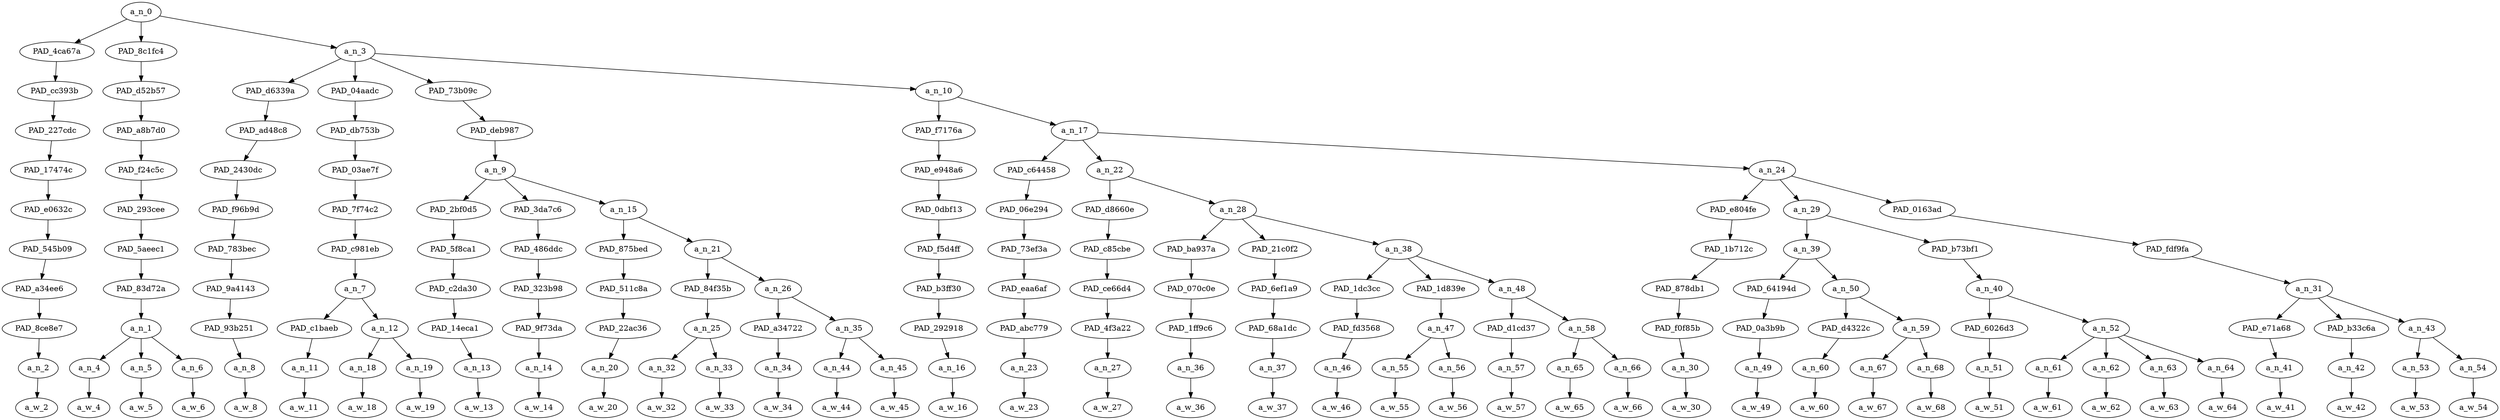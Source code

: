 strict digraph "" {
	a_n_0	[div_dir=1,
		index=0,
		level=10,
		pos="4.863908179012346,10!",
		text_span="[0, 1, 2, 3, 4, 5, 6, 7, 8, 9, 10, 11, 12, 13, 14, 15, 16, 17, 18, 19, 20, 21, 22, 23, 24, 25, 26, 27, 28, 29, 30, 31, 32, 33, 34, \
35, 36, 37, 38, 39, 40]",
		value=1.00000002];
	PAD_4ca67a	[div_dir=-1,
		index=1,
		level=9,
		pos="3.0,9!",
		text_span="[3]",
		value=0.01654829];
	a_n_0 -> PAD_4ca67a;
	PAD_8c1fc4	[div_dir=1,
		index=0,
		level=9,
		pos="1.0,9!",
		text_span="[0, 1, 2]",
		value=0.11096536];
	a_n_0 -> PAD_8c1fc4;
	a_n_3	[div_dir=1,
		index=2,
		level=9,
		pos="10.591724537037036,9!",
		text_span="[4, 5, 6, 7, 8, 9, 10, 11, 12, 13, 14, 15, 16, 17, 18, 19, 20, 21, 22, 23, 24, 25, 26, 27, 28, 29, 30, 31, 32, 33, 34, 35, 36, 37, \
38, 39, 40]",
		value=0.87238972];
	a_n_0 -> a_n_3;
	PAD_cc393b	[div_dir=-1,
		index=1,
		level=8,
		pos="3.0,8!",
		text_span="[3]",
		value=0.01654829];
	PAD_4ca67a -> PAD_cc393b;
	PAD_227cdc	[div_dir=-1,
		index=1,
		level=7,
		pos="3.0,7!",
		text_span="[3]",
		value=0.01654829];
	PAD_cc393b -> PAD_227cdc;
	PAD_17474c	[div_dir=-1,
		index=1,
		level=6,
		pos="3.0,6!",
		text_span="[3]",
		value=0.01654829];
	PAD_227cdc -> PAD_17474c;
	PAD_e0632c	[div_dir=-1,
		index=1,
		level=5,
		pos="3.0,5!",
		text_span="[3]",
		value=0.01654829];
	PAD_17474c -> PAD_e0632c;
	PAD_545b09	[div_dir=-1,
		index=1,
		level=4,
		pos="3.0,4!",
		text_span="[3]",
		value=0.01654829];
	PAD_e0632c -> PAD_545b09;
	PAD_a34ee6	[div_dir=-1,
		index=1,
		level=3,
		pos="3.0,3!",
		text_span="[3]",
		value=0.01654829];
	PAD_545b09 -> PAD_a34ee6;
	PAD_8ce8e7	[div_dir=-1,
		index=1,
		level=2,
		pos="3.0,2!",
		text_span="[3]",
		value=0.01654829];
	PAD_a34ee6 -> PAD_8ce8e7;
	a_n_2	[div_dir=-1,
		index=3,
		level=1,
		pos="3.0,1!",
		text_span="[3]",
		value=0.01654829];
	PAD_8ce8e7 -> a_n_2;
	a_w_2	[div_dir=0,
		index=3,
		level=0,
		pos="3,0!",
		text_span="[3]",
		value=i];
	a_n_2 -> a_w_2;
	PAD_d52b57	[div_dir=1,
		index=0,
		level=8,
		pos="1.0,8!",
		text_span="[0, 1, 2]",
		value=0.11096536];
	PAD_8c1fc4 -> PAD_d52b57;
	PAD_a8b7d0	[div_dir=1,
		index=0,
		level=7,
		pos="1.0,7!",
		text_span="[0, 1, 2]",
		value=0.11096536];
	PAD_d52b57 -> PAD_a8b7d0;
	PAD_f24c5c	[div_dir=1,
		index=0,
		level=6,
		pos="1.0,6!",
		text_span="[0, 1, 2]",
		value=0.11096536];
	PAD_a8b7d0 -> PAD_f24c5c;
	PAD_293cee	[div_dir=1,
		index=0,
		level=5,
		pos="1.0,5!",
		text_span="[0, 1, 2]",
		value=0.11096536];
	PAD_f24c5c -> PAD_293cee;
	PAD_5aeec1	[div_dir=1,
		index=0,
		level=4,
		pos="1.0,4!",
		text_span="[0, 1, 2]",
		value=0.11096536];
	PAD_293cee -> PAD_5aeec1;
	PAD_83d72a	[div_dir=1,
		index=0,
		level=3,
		pos="1.0,3!",
		text_span="[0, 1, 2]",
		value=0.11096536];
	PAD_5aeec1 -> PAD_83d72a;
	a_n_1	[div_dir=1,
		index=0,
		level=2,
		pos="1.0,2!",
		text_span="[0, 1, 2]",
		value=0.11096536];
	PAD_83d72a -> a_n_1;
	a_n_4	[div_dir=1,
		index=0,
		level=1,
		pos="0.0,1!",
		text_span="[0]",
		value=0.03267851];
	a_n_1 -> a_n_4;
	a_n_5	[div_dir=1,
		index=1,
		level=1,
		pos="1.0,1!",
		text_span="[1]",
		value=0.04287036];
	a_n_1 -> a_n_5;
	a_n_6	[div_dir=1,
		index=2,
		level=1,
		pos="2.0,1!",
		text_span="[2]",
		value=0.03502339];
	a_n_1 -> a_n_6;
	a_w_4	[div_dir=0,
		index=0,
		level=0,
		pos="0,0!",
		text_span="[0]",
		value="<user>"];
	a_n_4 -> a_w_4;
	a_w_5	[div_dir=0,
		index=1,
		level=0,
		pos="1,0!",
		text_span="[1]",
		value="<user>1"];
	a_n_5 -> a_w_5;
	a_w_6	[div_dir=0,
		index=2,
		level=0,
		pos="2,0!",
		text_span="[2]",
		value="<user>2"];
	a_n_6 -> a_w_6;
	PAD_d6339a	[div_dir=1,
		index=3,
		level=8,
		pos="7.0,8!",
		text_span="[7]",
		value=0.01634907];
	a_n_3 -> PAD_d6339a;
	PAD_04aadc	[div_dir=-1,
		index=2,
		level=8,
		pos="4.75,8!",
		text_span="[4, 5, 6]",
		value=0.06390314];
	a_n_3 -> PAD_04aadc;
	PAD_73b09c	[div_dir=1,
		index=4,
		level=8,
		pos="9.4375,8!",
		text_span="[8, 9, 10, 11, 12, 13, 14, 15]",
		value=0.28337538];
	a_n_3 -> PAD_73b09c;
	a_n_10	[div_dir=-1,
		index=5,
		level=8,
		pos="21.179398148148145,8!",
		text_span="[16, 17, 18, 19, 20, 21, 22, 23, 24, 25, 26, 27, 28, 29, 30, 31, 32, 33, 34, 35, 36, 37, 38, 39, 40]",
		value=0.50869829];
	a_n_3 -> a_n_10;
	PAD_ad48c8	[div_dir=1,
		index=3,
		level=7,
		pos="7.0,7!",
		text_span="[7]",
		value=0.01634907];
	PAD_d6339a -> PAD_ad48c8;
	PAD_2430dc	[div_dir=1,
		index=3,
		level=6,
		pos="7.0,6!",
		text_span="[7]",
		value=0.01634907];
	PAD_ad48c8 -> PAD_2430dc;
	PAD_f96b9d	[div_dir=1,
		index=3,
		level=5,
		pos="7.0,5!",
		text_span="[7]",
		value=0.01634907];
	PAD_2430dc -> PAD_f96b9d;
	PAD_783bec	[div_dir=1,
		index=3,
		level=4,
		pos="7.0,4!",
		text_span="[7]",
		value=0.01634907];
	PAD_f96b9d -> PAD_783bec;
	PAD_9a4143	[div_dir=1,
		index=3,
		level=3,
		pos="7.0,3!",
		text_span="[7]",
		value=0.01634907];
	PAD_783bec -> PAD_9a4143;
	PAD_93b251	[div_dir=1,
		index=4,
		level=2,
		pos="7.0,2!",
		text_span="[7]",
		value=0.01634907];
	PAD_9a4143 -> PAD_93b251;
	a_n_8	[div_dir=1,
		index=7,
		level=1,
		pos="7.0,1!",
		text_span="[7]",
		value=0.01634907];
	PAD_93b251 -> a_n_8;
	a_w_8	[div_dir=0,
		index=7,
		level=0,
		pos="7,0!",
		text_span="[7]",
		value=and];
	a_n_8 -> a_w_8;
	PAD_db753b	[div_dir=-1,
		index=2,
		level=7,
		pos="4.75,7!",
		text_span="[4, 5, 6]",
		value=0.06390314];
	PAD_04aadc -> PAD_db753b;
	PAD_03ae7f	[div_dir=-1,
		index=2,
		level=6,
		pos="4.75,6!",
		text_span="[4, 5, 6]",
		value=0.06390314];
	PAD_db753b -> PAD_03ae7f;
	PAD_7f74c2	[div_dir=-1,
		index=2,
		level=5,
		pos="4.75,5!",
		text_span="[4, 5, 6]",
		value=0.06390314];
	PAD_03ae7f -> PAD_7f74c2;
	PAD_c981eb	[div_dir=-1,
		index=2,
		level=4,
		pos="4.75,4!",
		text_span="[4, 5, 6]",
		value=0.06390314];
	PAD_7f74c2 -> PAD_c981eb;
	a_n_7	[div_dir=-1,
		index=2,
		level=3,
		pos="4.75,3!",
		text_span="[4, 5, 6]",
		value=0.06390314];
	PAD_c981eb -> a_n_7;
	PAD_c1baeb	[div_dir=-1,
		index=2,
		level=2,
		pos="4.0,2!",
		text_span="[4]",
		value=0.02372252];
	a_n_7 -> PAD_c1baeb;
	a_n_12	[div_dir=1,
		index=3,
		level=2,
		pos="5.5,2!",
		text_span="[5, 6]",
		value=0.04014167];
	a_n_7 -> a_n_12;
	a_n_11	[div_dir=-1,
		index=4,
		level=1,
		pos="4.0,1!",
		text_span="[4]",
		value=0.02372252];
	PAD_c1baeb -> a_n_11;
	a_w_11	[div_dir=0,
		index=4,
		level=0,
		pos="4,0!",
		text_span="[4]",
		value=copied];
	a_n_11 -> a_w_11;
	a_n_18	[div_dir=-1,
		index=5,
		level=1,
		pos="5.0,1!",
		text_span="[5]",
		value=0.01758676];
	a_n_12 -> a_n_18;
	a_n_19	[div_dir=1,
		index=6,
		level=1,
		pos="6.0,1!",
		text_span="[6]",
		value=0.02254683];
	a_n_12 -> a_n_19;
	a_w_18	[div_dir=0,
		index=5,
		level=0,
		pos="5,0!",
		text_span="[5]",
		value=your];
	a_n_18 -> a_w_18;
	a_w_19	[div_dir=0,
		index=6,
		level=0,
		pos="6,0!",
		text_span="[6]",
		value=comments];
	a_n_19 -> a_w_19;
	PAD_deb987	[div_dir=1,
		index=4,
		level=7,
		pos="9.4375,7!",
		text_span="[8, 9, 10, 11, 12, 13, 14, 15]",
		value=0.28337538];
	PAD_73b09c -> PAD_deb987;
	a_n_9	[div_dir=1,
		index=4,
		level=6,
		pos="9.4375,6!",
		text_span="[8, 9, 10, 11, 12, 13, 14, 15]",
		value=0.28337538];
	PAD_deb987 -> a_n_9;
	PAD_2bf0d5	[div_dir=1,
		index=4,
		level=5,
		pos="8.0,5!",
		text_span="[8]",
		value=0.01981202];
	a_n_9 -> PAD_2bf0d5;
	PAD_3da7c6	[div_dir=-1,
		index=5,
		level=5,
		pos="9.0,5!",
		text_span="[9]",
		value=0.09980599];
	a_n_9 -> PAD_3da7c6;
	a_n_15	[div_dir=1,
		index=6,
		level=5,
		pos="11.3125,5!",
		text_span="[10, 11, 12, 13, 14, 15]",
		value=0.16352852];
	a_n_9 -> a_n_15;
	PAD_5f8ca1	[div_dir=1,
		index=4,
		level=4,
		pos="8.0,4!",
		text_span="[8]",
		value=0.01981202];
	PAD_2bf0d5 -> PAD_5f8ca1;
	PAD_c2da30	[div_dir=1,
		index=4,
		level=3,
		pos="8.0,3!",
		text_span="[8]",
		value=0.01981202];
	PAD_5f8ca1 -> PAD_c2da30;
	PAD_14eca1	[div_dir=1,
		index=5,
		level=2,
		pos="8.0,2!",
		text_span="[8]",
		value=0.01981202];
	PAD_c2da30 -> PAD_14eca1;
	a_n_13	[div_dir=1,
		index=8,
		level=1,
		pos="8.0,1!",
		text_span="[8]",
		value=0.01981202];
	PAD_14eca1 -> a_n_13;
	a_w_13	[div_dir=0,
		index=8,
		level=0,
		pos="8,0!",
		text_span="[8]",
		value=put];
	a_n_13 -> a_w_13;
	PAD_486ddc	[div_dir=-1,
		index=5,
		level=4,
		pos="9.0,4!",
		text_span="[9]",
		value=0.09980599];
	PAD_3da7c6 -> PAD_486ddc;
	PAD_323b98	[div_dir=-1,
		index=5,
		level=3,
		pos="9.0,3!",
		text_span="[9]",
		value=0.09980599];
	PAD_486ddc -> PAD_323b98;
	PAD_9f73da	[div_dir=-1,
		index=6,
		level=2,
		pos="9.0,2!",
		text_span="[9]",
		value=0.09980599];
	PAD_323b98 -> PAD_9f73da;
	a_n_14	[div_dir=-1,
		index=9,
		level=1,
		pos="9.0,1!",
		text_span="[9]",
		value=0.09980599];
	PAD_9f73da -> a_n_14;
	a_w_14	[div_dir=0,
		index=9,
		level=0,
		pos="9,0!",
		text_span="[9]",
		value=homosexuals];
	a_n_14 -> a_w_14;
	PAD_875bed	[div_dir=1,
		index=6,
		level=4,
		pos="10.0,4!",
		text_span="[10]",
		value=0.01393057];
	a_n_15 -> PAD_875bed;
	a_n_21	[div_dir=1,
		index=7,
		level=4,
		pos="12.625,4!",
		text_span="[11, 12, 13, 14, 15]",
		value=0.14933728];
	a_n_15 -> a_n_21;
	PAD_511c8a	[div_dir=1,
		index=6,
		level=3,
		pos="10.0,3!",
		text_span="[10]",
		value=0.01393057];
	PAD_875bed -> PAD_511c8a;
	PAD_22ac36	[div_dir=1,
		index=7,
		level=2,
		pos="10.0,2!",
		text_span="[10]",
		value=0.01393057];
	PAD_511c8a -> PAD_22ac36;
	a_n_20	[div_dir=1,
		index=10,
		level=1,
		pos="10.0,1!",
		text_span="[10]",
		value=0.01393057];
	PAD_22ac36 -> a_n_20;
	a_w_20	[div_dir=0,
		index=10,
		level=0,
		pos="10,0!",
		text_span="[10]",
		value=in];
	a_n_20 -> a_w_20;
	PAD_84f35b	[div_dir=1,
		index=7,
		level=3,
		pos="11.5,3!",
		text_span="[11, 12]",
		value=0.03600428];
	a_n_21 -> PAD_84f35b;
	a_n_26	[div_dir=1,
		index=8,
		level=3,
		pos="13.75,3!",
		text_span="[13, 14, 15]",
		value=0.11306687];
	a_n_21 -> a_n_26;
	a_n_25	[div_dir=1,
		index=8,
		level=2,
		pos="11.5,2!",
		text_span="[11, 12]",
		value=0.03600428];
	PAD_84f35b -> a_n_25;
	a_n_32	[div_dir=1,
		index=11,
		level=1,
		pos="11.0,1!",
		text_span="[11]",
		value=0.01397861];
	a_n_25 -> a_n_32;
	a_n_33	[div_dir=1,
		index=12,
		level=1,
		pos="12.0,1!",
		text_span="[12]",
		value=0.02199891];
	a_n_25 -> a_n_33;
	a_w_32	[div_dir=0,
		index=11,
		level=0,
		pos="11,0!",
		text_span="[11]",
		value=the];
	a_n_32 -> a_w_32;
	a_w_33	[div_dir=0,
		index=12,
		level=0,
		pos="12,0!",
		text_span="[12]",
		value=place];
	a_n_33 -> a_w_33;
	PAD_a34722	[div_dir=1,
		index=9,
		level=2,
		pos="13.0,2!",
		text_span="[13]",
		value=0.01814971];
	a_n_26 -> PAD_a34722;
	a_n_35	[div_dir=1,
		index=10,
		level=2,
		pos="14.5,2!",
		text_span="[14, 15]",
		value=0.09459659];
	a_n_26 -> a_n_35;
	a_n_34	[div_dir=1,
		index=13,
		level=1,
		pos="13.0,1!",
		text_span="[13]",
		value=0.01814971];
	PAD_a34722 -> a_n_34;
	a_w_34	[div_dir=0,
		index=13,
		level=0,
		pos="13,0!",
		text_span="[13]",
		value=of];
	a_n_34 -> a_w_34;
	a_n_44	[div_dir=1,
		index=14,
		level=1,
		pos="14.0,1!",
		text_span="[14]",
		value=0.05286731];
	a_n_35 -> a_n_44;
	a_n_45	[div_dir=1,
		index=15,
		level=1,
		pos="15.0,1!",
		text_span="[15]",
		value=0.04136462];
	a_n_35 -> a_n_45;
	a_w_44	[div_dir=0,
		index=14,
		level=0,
		pos="14,0!",
		text_span="[14]",
		value=trans];
	a_n_44 -> a_w_44;
	a_w_45	[div_dir=0,
		index=15,
		level=0,
		pos="15,0!",
		text_span="[15]",
		value=women];
	a_n_45 -> a_w_45;
	PAD_f7176a	[div_dir=-1,
		index=5,
		level=7,
		pos="16.0,7!",
		text_span="[16]",
		value=0.01545617];
	a_n_10 -> PAD_f7176a;
	a_n_17	[div_dir=-1,
		index=6,
		level=7,
		pos="26.358796296296294,7!",
		text_span="[17, 18, 19, 20, 21, 22, 23, 24, 25, 26, 27, 28, 29, 30, 31, 32, 33, 34, 35, 36, 37, 38, 39, 40]",
		value=0.49319670];
	a_n_10 -> a_n_17;
	PAD_e948a6	[div_dir=-1,
		index=5,
		level=6,
		pos="16.0,6!",
		text_span="[16]",
		value=0.01545617];
	PAD_f7176a -> PAD_e948a6;
	PAD_0dbf13	[div_dir=-1,
		index=7,
		level=5,
		pos="16.0,5!",
		text_span="[16]",
		value=0.01545617];
	PAD_e948a6 -> PAD_0dbf13;
	PAD_f5d4ff	[div_dir=-1,
		index=8,
		level=4,
		pos="16.0,4!",
		text_span="[16]",
		value=0.01545617];
	PAD_0dbf13 -> PAD_f5d4ff;
	PAD_b3ff30	[div_dir=-1,
		index=9,
		level=3,
		pos="16.0,3!",
		text_span="[16]",
		value=0.01545617];
	PAD_f5d4ff -> PAD_b3ff30;
	PAD_292918	[div_dir=-1,
		index=11,
		level=2,
		pos="16.0,2!",
		text_span="[16]",
		value=0.01545617];
	PAD_b3ff30 -> PAD_292918;
	a_n_16	[div_dir=-1,
		index=16,
		level=1,
		pos="16.0,1!",
		text_span="[16]",
		value=0.01545617];
	PAD_292918 -> a_n_16;
	a_w_16	[div_dir=0,
		index=16,
		level=0,
		pos="16,0!",
		text_span="[16]",
		value=so];
	a_n_16 -> a_w_16;
	PAD_c64458	[div_dir=1,
		index=7,
		level=6,
		pos="26.0,6!",
		text_span="[26]",
		value=0.01317018];
	a_n_17 -> PAD_c64458;
	a_n_22	[div_dir=-1,
		index=6,
		level=6,
		pos="18.291666666666664,6!",
		text_span="[17, 18, 19, 20, 21, 22, 23, 24, 25]",
		value=0.11468483];
	a_n_17 -> a_n_22;
	a_n_24	[div_dir=-1,
		index=8,
		level=6,
		pos="34.78472222222222,6!",
		text_span="[27, 28, 29, 30, 31, 32, 33, 34, 35, 36, 37, 38, 39, 40]",
		value=0.36529870];
	a_n_17 -> a_n_24;
	PAD_06e294	[div_dir=1,
		index=10,
		level=5,
		pos="26.0,5!",
		text_span="[26]",
		value=0.01317018];
	PAD_c64458 -> PAD_06e294;
	PAD_73ef3a	[div_dir=1,
		index=13,
		level=4,
		pos="26.0,4!",
		text_span="[26]",
		value=0.01317018];
	PAD_06e294 -> PAD_73ef3a;
	PAD_eaa6af	[div_dir=1,
		index=16,
		level=3,
		pos="26.0,3!",
		text_span="[26]",
		value=0.01317018];
	PAD_73ef3a -> PAD_eaa6af;
	PAD_abc779	[div_dir=1,
		index=19,
		level=2,
		pos="26.0,2!",
		text_span="[26]",
		value=0.01317018];
	PAD_eaa6af -> PAD_abc779;
	a_n_23	[div_dir=1,
		index=26,
		level=1,
		pos="26.0,1!",
		text_span="[26]",
		value=0.01317018];
	PAD_abc779 -> a_n_23;
	a_w_23	[div_dir=0,
		index=26,
		level=0,
		pos="26,0!",
		text_span="[26]",
		value=but];
	a_n_23 -> a_w_23;
	PAD_d8660e	[div_dir=-1,
		index=8,
		level=5,
		pos="17.0,5!",
		text_span="[17]",
		value=0.01225331];
	a_n_22 -> PAD_d8660e;
	a_n_28	[div_dir=-1,
		index=9,
		level=5,
		pos="19.583333333333332,5!",
		text_span="[18, 19, 20, 21, 22, 23, 24, 25]",
		value=0.10240497];
	a_n_22 -> a_n_28;
	PAD_c85cbe	[div_dir=-1,
		index=9,
		level=4,
		pos="17.0,4!",
		text_span="[17]",
		value=0.01225331];
	PAD_d8660e -> PAD_c85cbe;
	PAD_ce66d4	[div_dir=-1,
		index=10,
		level=3,
		pos="17.0,3!",
		text_span="[17]",
		value=0.01225331];
	PAD_c85cbe -> PAD_ce66d4;
	PAD_4f3a22	[div_dir=-1,
		index=12,
		level=2,
		pos="17.0,2!",
		text_span="[17]",
		value=0.01225331];
	PAD_ce66d4 -> PAD_4f3a22;
	a_n_27	[div_dir=-1,
		index=17,
		level=1,
		pos="17.0,1!",
		text_span="[17]",
		value=0.01225331];
	PAD_4f3a22 -> a_n_27;
	a_w_27	[div_dir=0,
		index=17,
		level=0,
		pos="17,0!",
		text_span="[17]",
		value=i1];
	a_n_27 -> a_w_27;
	PAD_ba937a	[div_dir=1,
		index=10,
		level=4,
		pos="18.0,4!",
		text_span="[18]",
		value=0.01080597];
	a_n_28 -> PAD_ba937a;
	PAD_21c0f2	[div_dir=1,
		index=11,
		level=4,
		pos="19.0,4!",
		text_span="[19]",
		value=0.01049665];
	a_n_28 -> PAD_21c0f2;
	a_n_38	[div_dir=-1,
		index=12,
		level=4,
		pos="21.75,4!",
		text_span="[20, 21, 22, 23, 24, 25]",
		value=0.08107780];
	a_n_28 -> a_n_38;
	PAD_070c0e	[div_dir=1,
		index=11,
		level=3,
		pos="18.0,3!",
		text_span="[18]",
		value=0.01080597];
	PAD_ba937a -> PAD_070c0e;
	PAD_1ff9c6	[div_dir=1,
		index=13,
		level=2,
		pos="18.0,2!",
		text_span="[18]",
		value=0.01080597];
	PAD_070c0e -> PAD_1ff9c6;
	a_n_36	[div_dir=1,
		index=18,
		level=1,
		pos="18.0,1!",
		text_span="[18]",
		value=0.01080597];
	PAD_1ff9c6 -> a_n_36;
	a_w_36	[div_dir=0,
		index=18,
		level=0,
		pos="18,0!",
		text_span="[18]",
		value=did];
	a_n_36 -> a_w_36;
	PAD_6ef1a9	[div_dir=1,
		index=12,
		level=3,
		pos="19.0,3!",
		text_span="[19]",
		value=0.01049665];
	PAD_21c0f2 -> PAD_6ef1a9;
	PAD_68a1dc	[div_dir=1,
		index=14,
		level=2,
		pos="19.0,2!",
		text_span="[19]",
		value=0.01049665];
	PAD_6ef1a9 -> PAD_68a1dc;
	a_n_37	[div_dir=1,
		index=19,
		level=1,
		pos="19.0,1!",
		text_span="[19]",
		value=0.01049665];
	PAD_68a1dc -> a_n_37;
	a_w_37	[div_dir=0,
		index=19,
		level=0,
		pos="19,0!",
		text_span="[19]",
		value=not];
	a_n_37 -> a_w_37;
	PAD_1dc3cc	[div_dir=-1,
		index=13,
		level=3,
		pos="20.0,3!",
		text_span="[20]",
		value=0.01116966];
	a_n_38 -> PAD_1dc3cc;
	PAD_1d839e	[div_dir=1,
		index=14,
		level=3,
		pos="21.5,3!",
		text_span="[21, 22]",
		value=0.02811796];
	a_n_38 -> PAD_1d839e;
	a_n_48	[div_dir=-1,
		index=15,
		level=3,
		pos="23.75,3!",
		text_span="[23, 24, 25]",
		value=0.04174871];
	a_n_38 -> a_n_48;
	PAD_fd3568	[div_dir=-1,
		index=15,
		level=2,
		pos="20.0,2!",
		text_span="[20]",
		value=0.01116966];
	PAD_1dc3cc -> PAD_fd3568;
	a_n_46	[div_dir=-1,
		index=20,
		level=1,
		pos="20.0,1!",
		text_span="[20]",
		value=0.01116966];
	PAD_fd3568 -> a_n_46;
	a_w_46	[div_dir=0,
		index=20,
		level=0,
		pos="20,0!",
		text_span="[20]",
		value=put1];
	a_n_46 -> a_w_46;
	a_n_47	[div_dir=1,
		index=16,
		level=2,
		pos="21.5,2!",
		text_span="[21, 22]",
		value=0.02811796];
	PAD_1d839e -> a_n_47;
	a_n_55	[div_dir=-1,
		index=21,
		level=1,
		pos="21.0,1!",
		text_span="[21]",
		value=0.01168437];
	a_n_47 -> a_n_55;
	a_n_56	[div_dir=1,
		index=22,
		level=1,
		pos="22.0,1!",
		text_span="[22]",
		value=0.01643299];
	a_n_47 -> a_n_56;
	a_w_55	[div_dir=0,
		index=21,
		level=0,
		pos="21,0!",
		text_span="[21]",
		value=any];
	a_n_55 -> a_w_55;
	a_w_56	[div_dir=0,
		index=22,
		level=0,
		pos="22,0!",
		text_span="[22]",
		value=words];
	a_n_56 -> a_w_56;
	PAD_d1cd37	[div_dir=1,
		index=17,
		level=2,
		pos="23.0,2!",
		text_span="[23]",
		value=0.01128272];
	a_n_48 -> PAD_d1cd37;
	a_n_58	[div_dir=-1,
		index=18,
		level=2,
		pos="24.5,2!",
		text_span="[24, 25]",
		value=0.03041196];
	a_n_48 -> a_n_58;
	a_n_57	[div_dir=1,
		index=23,
		level=1,
		pos="23.0,1!",
		text_span="[23]",
		value=0.01128272];
	PAD_d1cd37 -> a_n_57;
	a_w_57	[div_dir=0,
		index=23,
		level=0,
		pos="23,0!",
		text_span="[23]",
		value=in1];
	a_n_57 -> a_w_57;
	a_n_65	[div_dir=-1,
		index=24,
		level=1,
		pos="24.0,1!",
		text_span="[24]",
		value=0.01276190];
	a_n_58 -> a_n_65;
	a_n_66	[div_dir=-1,
		index=25,
		level=1,
		pos="25.0,1!",
		text_span="[25]",
		value=0.01758007];
	a_n_58 -> a_n_66;
	a_w_65	[div_dir=0,
		index=24,
		level=0,
		pos="24,0!",
		text_span="[24]",
		value=your1];
	a_n_65 -> a_w_65;
	a_w_66	[div_dir=0,
		index=25,
		level=0,
		pos="25,0!",
		text_span="[25]",
		value=mouth];
	a_n_66 -> a_w_66;
	PAD_e804fe	[div_dir=-1,
		index=12,
		level=5,
		pos="36.0,5!",
		text_span="[36]",
		value=0.01346642];
	a_n_24 -> PAD_e804fe;
	a_n_29	[div_dir=-1,
		index=11,
		level=5,
		pos="30.1875,5!",
		text_span="[27, 28, 29, 30, 31, 32, 33, 34, 35]",
		value=0.29682611];
	a_n_24 -> a_n_29;
	PAD_0163ad	[div_dir=-1,
		index=13,
		level=5,
		pos="38.166666666666664,5!",
		text_span="[37, 38, 39, 40]",
		value=0.05496604];
	a_n_24 -> PAD_0163ad;
	PAD_1b712c	[div_dir=-1,
		index=16,
		level=4,
		pos="36.0,4!",
		text_span="[36]",
		value=0.01346642];
	PAD_e804fe -> PAD_1b712c;
	PAD_878db1	[div_dir=-1,
		index=20,
		level=3,
		pos="36.0,3!",
		text_span="[36]",
		value=0.01346642];
	PAD_1b712c -> PAD_878db1;
	PAD_f0f85b	[div_dir=-1,
		index=25,
		level=2,
		pos="36.0,2!",
		text_span="[36]",
		value=0.01346642];
	PAD_878db1 -> PAD_f0f85b;
	a_n_30	[div_dir=-1,
		index=36,
		level=1,
		pos="36.0,1!",
		text_span="[36]",
		value=0.01346642];
	PAD_f0f85b -> a_n_30;
	a_w_30	[div_dir=0,
		index=36,
		level=0,
		pos="36,0!",
		text_span="[36]",
		value=you];
	a_n_30 -> a_w_30;
	a_n_39	[div_dir=-1,
		index=14,
		level=4,
		pos="28.125,4!",
		text_span="[27, 28, 29, 30]",
		value=0.06170640];
	a_n_29 -> a_n_39;
	PAD_b73bf1	[div_dir=1,
		index=15,
		level=4,
		pos="32.25,4!",
		text_span="[31, 32, 33, 34, 35]",
		value=0.23507983];
	a_n_29 -> PAD_b73bf1;
	PAD_64194d	[div_dir=-1,
		index=17,
		level=3,
		pos="27.0,3!",
		text_span="[27]",
		value=0.01593136];
	a_n_39 -> PAD_64194d;
	a_n_50	[div_dir=-1,
		index=18,
		level=3,
		pos="29.25,3!",
		text_span="[28, 29, 30]",
		value=0.04569705];
	a_n_39 -> a_n_50;
	PAD_0a3b9b	[div_dir=-1,
		index=20,
		level=2,
		pos="27.0,2!",
		text_span="[27]",
		value=0.01593136];
	PAD_64194d -> PAD_0a3b9b;
	a_n_49	[div_dir=-1,
		index=27,
		level=1,
		pos="27.0,1!",
		text_span="[27]",
		value=0.01593136];
	PAD_0a3b9b -> a_n_49;
	a_w_49	[div_dir=0,
		index=27,
		level=0,
		pos="27,0!",
		text_span="[27]",
		value=your2];
	a_n_49 -> a_w_49;
	PAD_d4322c	[div_dir=-1,
		index=22,
		level=2,
		pos="30.0,2!",
		text_span="[30]",
		value=0.02095517];
	a_n_50 -> PAD_d4322c;
	a_n_59	[div_dir=1,
		index=21,
		level=2,
		pos="28.5,2!",
		text_span="[28, 29]",
		value=0.02470547];
	a_n_50 -> a_n_59;
	a_n_60	[div_dir=-1,
		index=30,
		level=1,
		pos="30.0,1!",
		text_span="[30]",
		value=0.02095517];
	PAD_d4322c -> a_n_60;
	a_w_60	[div_dir=0,
		index=30,
		level=0,
		pos="30,0!",
		text_span="[30]",
		value=gone];
	a_n_60 -> a_w_60;
	a_n_67	[div_dir=-1,
		index=28,
		level=1,
		pos="28.0,1!",
		text_span="[28]",
		value=0.01089455];
	a_n_59 -> a_n_67;
	a_n_68	[div_dir=1,
		index=29,
		level=1,
		pos="29.0,1!",
		text_span="[29]",
		value=0.01380877];
	a_n_59 -> a_n_68;
	a_w_67	[div_dir=0,
		index=28,
		level=0,
		pos="28,0!",
		text_span="[28]",
		value=so1];
	a_n_67 -> a_w_67;
	a_w_68	[div_dir=0,
		index=29,
		level=0,
		pos="29,0!",
		text_span="[29]",
		value=far];
	a_n_68 -> a_w_68;
	a_n_40	[div_dir=1,
		index=19,
		level=3,
		pos="32.25,3!",
		text_span="[31, 32, 33, 34, 35]",
		value=0.23507983];
	PAD_b73bf1 -> a_n_40;
	PAD_6026d3	[div_dir=-1,
		index=23,
		level=2,
		pos="31.0,2!",
		text_span="[31]",
		value=0.04807047];
	a_n_40 -> PAD_6026d3;
	a_n_52	[div_dir=1,
		index=24,
		level=2,
		pos="33.5,2!",
		text_span="[32, 33, 34, 35]",
		value=0.18700330];
	a_n_40 -> a_n_52;
	a_n_51	[div_dir=-1,
		index=31,
		level=1,
		pos="31.0,1!",
		text_span="[31]",
		value=0.04807047];
	PAD_6026d3 -> a_n_51;
	a_w_51	[div_dir=0,
		index=31,
		level=0,
		pos="31,0!",
		text_span="[31]",
		value=in2];
	a_n_51 -> a_w_51;
	a_n_61	[div_dir=-1,
		index=32,
		level=1,
		pos="32.0,1!",
		text_span="[32]",
		value=0.02259659];
	a_n_52 -> a_n_61;
	a_n_62	[div_dir=1,
		index=33,
		level=1,
		pos="33.0,1!",
		text_span="[33]",
		value=0.07191244];
	a_n_52 -> a_n_62;
	a_n_63	[div_dir=-1,
		index=34,
		level=1,
		pos="34.0,1!",
		text_span="[34]",
		value=0.01322961];
	a_n_52 -> a_n_63;
	a_n_64	[div_dir=1,
		index=35,
		level=1,
		pos="35.0,1!",
		text_span="[35]",
		value=0.07922760];
	a_n_52 -> a_n_64;
	a_w_61	[div_dir=0,
		index=32,
		level=0,
		pos="32,0!",
		text_span="[32]",
		value=your3];
	a_n_61 -> a_w_61;
	a_w_62	[div_dir=0,
		index=33,
		level=0,
		pos="33,0!",
		text_span="[33]",
		value=transphobia];
	a_n_62 -> a_w_62;
	a_w_63	[div_dir=0,
		index=34,
		level=0,
		pos="34,0!",
		text_span="[34]",
		value=and1];
	a_n_63 -> a_w_63;
	a_w_64	[div_dir=0,
		index=35,
		level=0,
		pos="35,0!",
		text_span="[35]",
		value=bigotry];
	a_n_64 -> a_w_64;
	PAD_fdf9fa	[div_dir=-1,
		index=17,
		level=4,
		pos="38.166666666666664,4!",
		text_span="[37, 38, 39, 40]",
		value=0.05496604];
	PAD_0163ad -> PAD_fdf9fa;
	a_n_31	[div_dir=-1,
		index=21,
		level=3,
		pos="38.166666666666664,3!",
		text_span="[37, 38, 39, 40]",
		value=0.05496604];
	PAD_fdf9fa -> a_n_31;
	PAD_e71a68	[div_dir=1,
		index=26,
		level=2,
		pos="37.0,2!",
		text_span="[37]",
		value=0.01231153];
	a_n_31 -> PAD_e71a68;
	PAD_b33c6a	[div_dir=-1,
		index=27,
		level=2,
		pos="38.0,2!",
		text_span="[38]",
		value=0.01167857];
	a_n_31 -> PAD_b33c6a;
	a_n_43	[div_dir=-1,
		index=28,
		level=2,
		pos="39.5,2!",
		text_span="[39, 40]",
		value=0.03096511];
	a_n_31 -> a_n_43;
	a_n_41	[div_dir=1,
		index=37,
		level=1,
		pos="37.0,1!",
		text_span="[37]",
		value=0.01231153];
	PAD_e71a68 -> a_n_41;
	a_w_41	[div_dir=0,
		index=37,
		level=0,
		pos="37,0!",
		text_span="[37]",
		value=will];
	a_n_41 -> a_w_41;
	a_n_42	[div_dir=-1,
		index=38,
		level=1,
		pos="38.0,1!",
		text_span="[38]",
		value=0.01167857];
	PAD_b33c6a -> a_n_42;
	a_w_42	[div_dir=0,
		index=38,
		level=0,
		pos="38,0!",
		text_span="[38]",
		value=never];
	a_n_42 -> a_w_42;
	a_n_53	[div_dir=-1,
		index=39,
		level=1,
		pos="39.0,1!",
		text_span="[39]",
		value=0.01398583];
	a_n_43 -> a_n_53;
	a_n_54	[div_dir=1,
		index=40,
		level=1,
		pos="40.0,1!",
		text_span="[40]",
		value=0.01696009];
	a_n_43 -> a_n_54;
	a_w_53	[div_dir=0,
		index=39,
		level=0,
		pos="39,0!",
		text_span="[39]",
		value=see];
	a_n_53 -> a_w_53;
	a_w_54	[div_dir=0,
		index=40,
		level=0,
		pos="40,0!",
		text_span="[40]",
		value=that];
	a_n_54 -> a_w_54;
}
